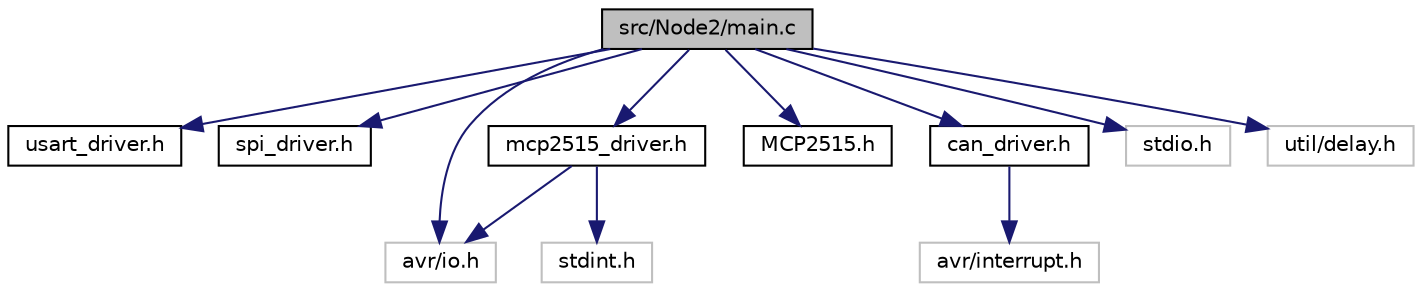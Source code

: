 digraph "src/Node2/main.c"
{
  edge [fontname="Helvetica",fontsize="10",labelfontname="Helvetica",labelfontsize="10"];
  node [fontname="Helvetica",fontsize="10",shape=record];
  Node1 [label="src/Node2/main.c",height=0.2,width=0.4,color="black", fillcolor="grey75", style="filled", fontcolor="black"];
  Node1 -> Node2 [color="midnightblue",fontsize="10",style="solid",fontname="Helvetica"];
  Node2 [label="usart_driver.h",height=0.2,width=0.4,color="black", fillcolor="white", style="filled",URL="$Node2_2usart__driver_8h.html"];
  Node1 -> Node3 [color="midnightblue",fontsize="10",style="solid",fontname="Helvetica"];
  Node3 [label="spi_driver.h",height=0.2,width=0.4,color="black", fillcolor="white", style="filled",URL="$Node2_2spi__driver_8h.html"];
  Node1 -> Node4 [color="midnightblue",fontsize="10",style="solid",fontname="Helvetica"];
  Node4 [label="mcp2515_driver.h",height=0.2,width=0.4,color="black", fillcolor="white", style="filled",URL="$Node2_2mcp2515__driver_8h.html"];
  Node4 -> Node5 [color="midnightblue",fontsize="10",style="solid",fontname="Helvetica"];
  Node5 [label="avr/io.h",height=0.2,width=0.4,color="grey75", fillcolor="white", style="filled"];
  Node4 -> Node6 [color="midnightblue",fontsize="10",style="solid",fontname="Helvetica"];
  Node6 [label="stdint.h",height=0.2,width=0.4,color="grey75", fillcolor="white", style="filled"];
  Node1 -> Node7 [color="midnightblue",fontsize="10",style="solid",fontname="Helvetica"];
  Node7 [label="MCP2515.h",height=0.2,width=0.4,color="black", fillcolor="white", style="filled",URL="$Node2_2MCP2515_8h.html"];
  Node1 -> Node8 [color="midnightblue",fontsize="10",style="solid",fontname="Helvetica"];
  Node8 [label="can_driver.h",height=0.2,width=0.4,color="black", fillcolor="white", style="filled",URL="$Node2_2can__driver_8h.html"];
  Node8 -> Node9 [color="midnightblue",fontsize="10",style="solid",fontname="Helvetica"];
  Node9 [label="avr/interrupt.h",height=0.2,width=0.4,color="grey75", fillcolor="white", style="filled"];
  Node1 -> Node5 [color="midnightblue",fontsize="10",style="solid",fontname="Helvetica"];
  Node1 -> Node10 [color="midnightblue",fontsize="10",style="solid",fontname="Helvetica"];
  Node10 [label="stdio.h",height=0.2,width=0.4,color="grey75", fillcolor="white", style="filled"];
  Node1 -> Node11 [color="midnightblue",fontsize="10",style="solid",fontname="Helvetica"];
  Node11 [label="util/delay.h",height=0.2,width=0.4,color="grey75", fillcolor="white", style="filled"];
}

